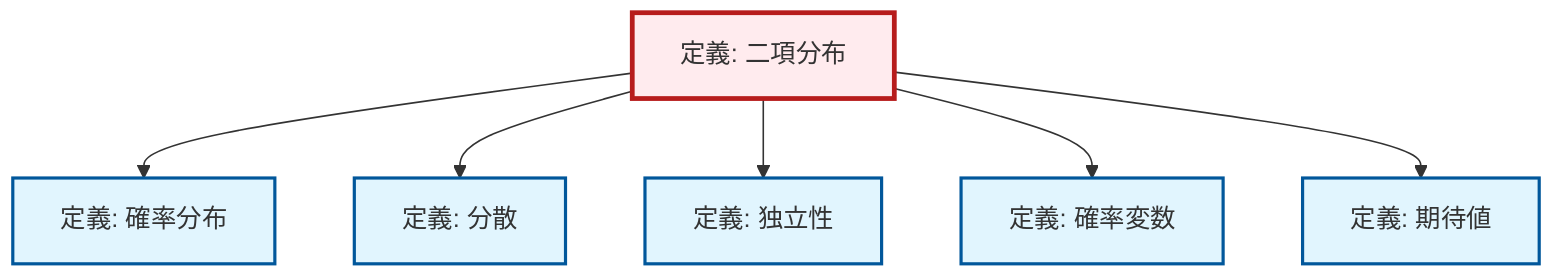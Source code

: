 graph TD
    classDef definition fill:#e1f5fe,stroke:#01579b,stroke-width:2px
    classDef theorem fill:#f3e5f5,stroke:#4a148c,stroke-width:2px
    classDef axiom fill:#fff3e0,stroke:#e65100,stroke-width:2px
    classDef example fill:#e8f5e9,stroke:#1b5e20,stroke-width:2px
    classDef current fill:#ffebee,stroke:#b71c1c,stroke-width:3px
    def-probability-distribution["定義: 確率分布"]:::definition
    def-expectation["定義: 期待値"]:::definition
    def-independence["定義: 独立性"]:::definition
    def-variance["定義: 分散"]:::definition
    def-random-variable["定義: 確率変数"]:::definition
    def-binomial-distribution["定義: 二項分布"]:::definition
    def-binomial-distribution --> def-probability-distribution
    def-binomial-distribution --> def-variance
    def-binomial-distribution --> def-independence
    def-binomial-distribution --> def-random-variable
    def-binomial-distribution --> def-expectation
    class def-binomial-distribution current